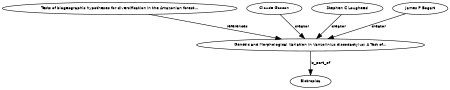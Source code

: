 digraph G {
size="3,3";
node [fontsize=7, fontname="Helvetica"];
edge [fontsize=7, fontname="Helvetica"];
node0 [label="Genetic and Morphological Variation in Vanzolinius discodactylus: A Test of...", width=0.27433100247,height=0.27433100247];
node1 [label="Tests of biogeographic hypotheses for diversification in the Amazonian forest...", width=0.27433100247,height=0.27433100247];
node2 [label="Claude Gascon", width=0.27433100247,height=0.27433100247];
node3 [label="Stephen C Lougheed", width=0.27433100247,height=0.27433100247];
node4 [label="James P Bogart", width=0.27433100247,height=0.27433100247];
node5 [label="Biotropica", width=0.27433100247,height=0.27433100247];
node1 -> node0 [label="references"];
node2 -> node0 [label="creator"];
node3 -> node0 [label="creator"];
node4 -> node0 [label="creator"];
node0 -> node5 [label="is_part_of"];
}

